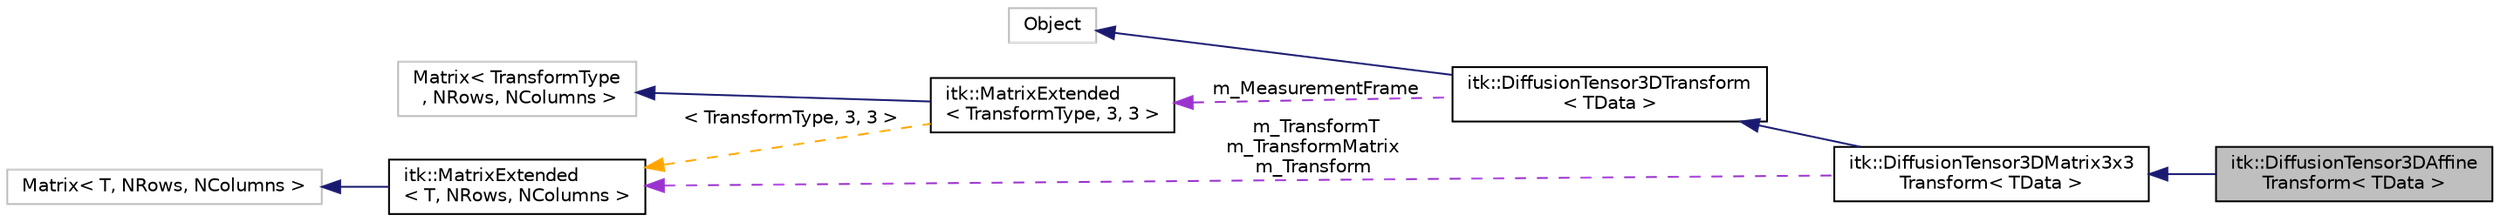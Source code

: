 digraph "itk::DiffusionTensor3DAffineTransform&lt; TData &gt;"
{
  bgcolor="transparent";
  edge [fontname="Helvetica",fontsize="10",labelfontname="Helvetica",labelfontsize="10"];
  node [fontname="Helvetica",fontsize="10",shape=record];
  rankdir="LR";
  Node6 [label="itk::DiffusionTensor3DAffine\lTransform\< TData \>",height=0.2,width=0.4,color="black", fillcolor="grey75", style="filled", fontcolor="black"];
  Node7 -> Node6 [dir="back",color="midnightblue",fontsize="10",style="solid",fontname="Helvetica"];
  Node7 [label="itk::DiffusionTensor3DMatrix3x3\lTransform\< TData \>",height=0.2,width=0.4,color="black",URL="$classitk_1_1DiffusionTensor3DMatrix3x3Transform.html"];
  Node8 -> Node7 [dir="back",color="midnightblue",fontsize="10",style="solid",fontname="Helvetica"];
  Node8 [label="itk::DiffusionTensor3DTransform\l\< TData \>",height=0.2,width=0.4,color="black",URL="$classitk_1_1DiffusionTensor3DTransform.html"];
  Node9 -> Node8 [dir="back",color="midnightblue",fontsize="10",style="solid",fontname="Helvetica"];
  Node9 [label="Object",height=0.2,width=0.4,color="grey75"];
  Node10 -> Node8 [dir="back",color="darkorchid3",fontsize="10",style="dashed",label=" m_MeasurementFrame" ,fontname="Helvetica"];
  Node10 [label="itk::MatrixExtended\l\< TransformType, 3, 3 \>",height=0.2,width=0.4,color="black",URL="$classitk_1_1MatrixExtended.html"];
  Node11 -> Node10 [dir="back",color="midnightblue",fontsize="10",style="solid",fontname="Helvetica"];
  Node11 [label="Matrix\< TransformType\l , NRows, NColumns \>",height=0.2,width=0.4,color="grey75"];
  Node12 -> Node10 [dir="back",color="orange",fontsize="10",style="dashed",label=" \< TransformType, 3, 3 \>" ,fontname="Helvetica"];
  Node12 [label="itk::MatrixExtended\l\< T, NRows, NColumns \>",height=0.2,width=0.4,color="black",URL="$classitk_1_1MatrixExtended.html"];
  Node13 -> Node12 [dir="back",color="midnightblue",fontsize="10",style="solid",fontname="Helvetica"];
  Node13 [label="Matrix\< T, NRows, NColumns \>",height=0.2,width=0.4,color="grey75"];
  Node12 -> Node7 [dir="back",color="darkorchid3",fontsize="10",style="dashed",label=" m_TransformT\nm_TransformMatrix\nm_Transform" ,fontname="Helvetica"];
}
